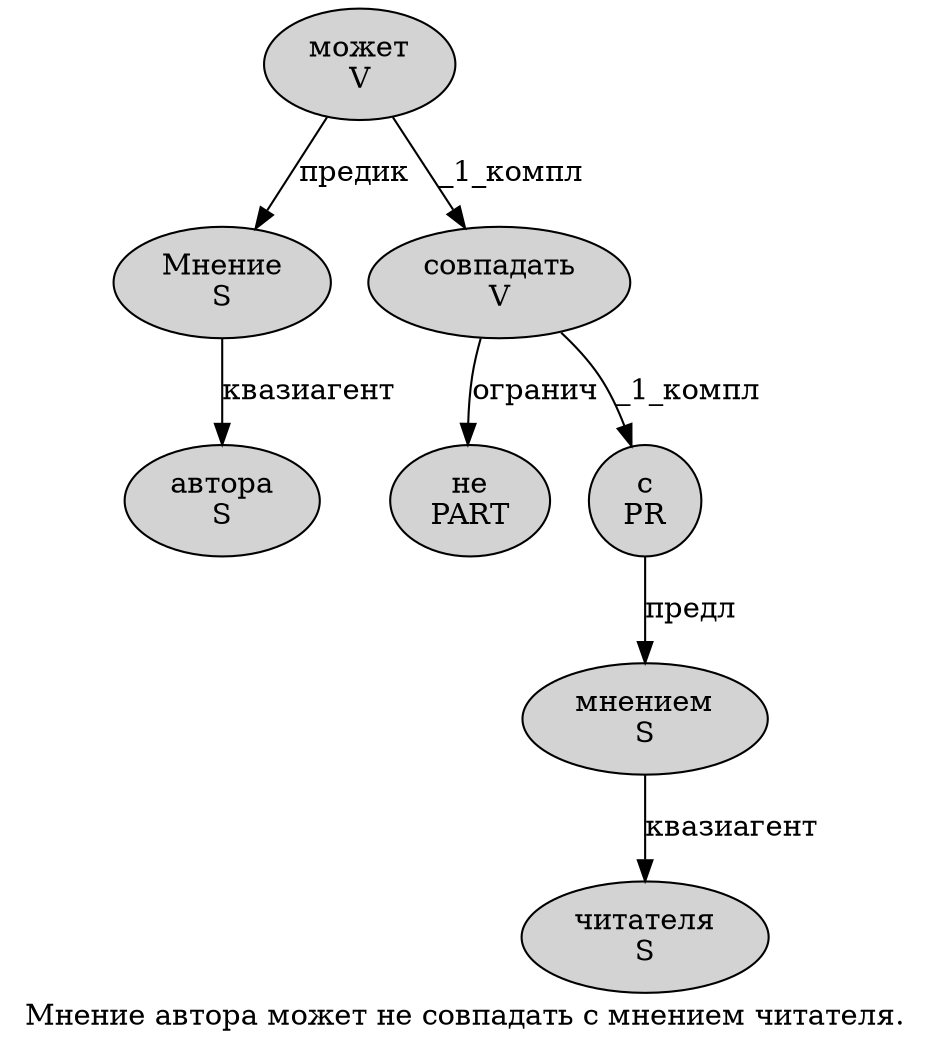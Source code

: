 digraph SENTENCE_4920 {
	graph [label="Мнение автора может не совпадать с мнением читателя."]
	node [style=filled]
		0 [label="Мнение
S" color="" fillcolor=lightgray penwidth=1 shape=ellipse]
		1 [label="автора
S" color="" fillcolor=lightgray penwidth=1 shape=ellipse]
		2 [label="может
V" color="" fillcolor=lightgray penwidth=1 shape=ellipse]
		3 [label="не
PART" color="" fillcolor=lightgray penwidth=1 shape=ellipse]
		4 [label="совпадать
V" color="" fillcolor=lightgray penwidth=1 shape=ellipse]
		5 [label="с
PR" color="" fillcolor=lightgray penwidth=1 shape=ellipse]
		6 [label="мнением
S" color="" fillcolor=lightgray penwidth=1 shape=ellipse]
		7 [label="читателя
S" color="" fillcolor=lightgray penwidth=1 shape=ellipse]
			2 -> 0 [label="предик"]
			2 -> 4 [label="_1_компл"]
			0 -> 1 [label="квазиагент"]
			5 -> 6 [label="предл"]
			4 -> 3 [label="огранич"]
			4 -> 5 [label="_1_компл"]
			6 -> 7 [label="квазиагент"]
}